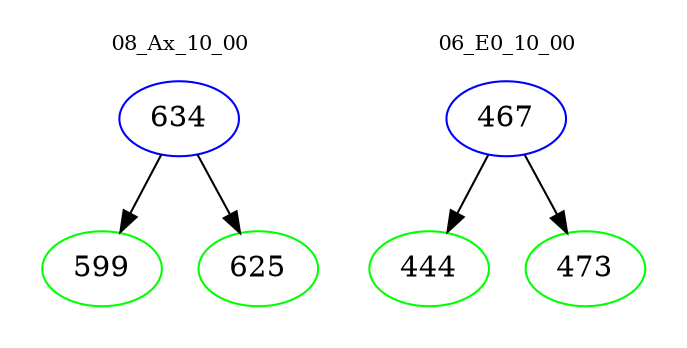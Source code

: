 digraph{
subgraph cluster_0 {
color = white
label = "08_Ax_10_00";
fontsize=10;
T0_634 [label="634", color="blue"]
T0_634 -> T0_599 [color="black"]
T0_599 [label="599", color="green"]
T0_634 -> T0_625 [color="black"]
T0_625 [label="625", color="green"]
}
subgraph cluster_1 {
color = white
label = "06_E0_10_00";
fontsize=10;
T1_467 [label="467", color="blue"]
T1_467 -> T1_444 [color="black"]
T1_444 [label="444", color="green"]
T1_467 -> T1_473 [color="black"]
T1_473 [label="473", color="green"]
}
}

